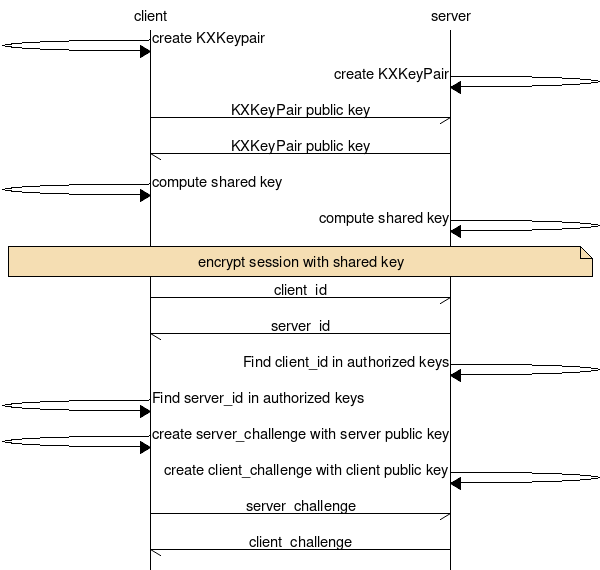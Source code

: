msc {
    client,server;
    client => client [label="create KXKeypair"];
    server => server [label="create KXKeyPair"];
    client -> server [label="KXKeyPair public key"];
    server -> client [label="KXKeyPair public key"];
    client => client [label="compute shared key"];
    server => server [label="compute shared key"];
    client note server [label="encrypt session with shared key",
                        textbgcolor="#f5deb3"];

    client -> server [label="client_id"];
    server -> client [label="server_id"];

    server => server [label="Find client_id in authorized keys"];
    client => client [label="Find server_id in authorized keys"];

    client => client [label="create server_challenge with server public key"];
    server => server [label="create client_challenge with client public key"];

    client -> server [label="server_challenge"];
    server -> client [label="client_challenge"];
}
